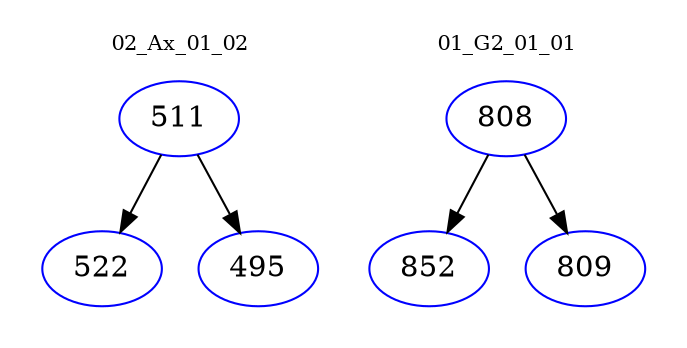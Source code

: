 digraph{
subgraph cluster_0 {
color = white
label = "02_Ax_01_02";
fontsize=10;
T0_511 [label="511", color="blue"]
T0_511 -> T0_522 [color="black"]
T0_522 [label="522", color="blue"]
T0_511 -> T0_495 [color="black"]
T0_495 [label="495", color="blue"]
}
subgraph cluster_1 {
color = white
label = "01_G2_01_01";
fontsize=10;
T1_808 [label="808", color="blue"]
T1_808 -> T1_852 [color="black"]
T1_852 [label="852", color="blue"]
T1_808 -> T1_809 [color="black"]
T1_809 [label="809", color="blue"]
}
}
